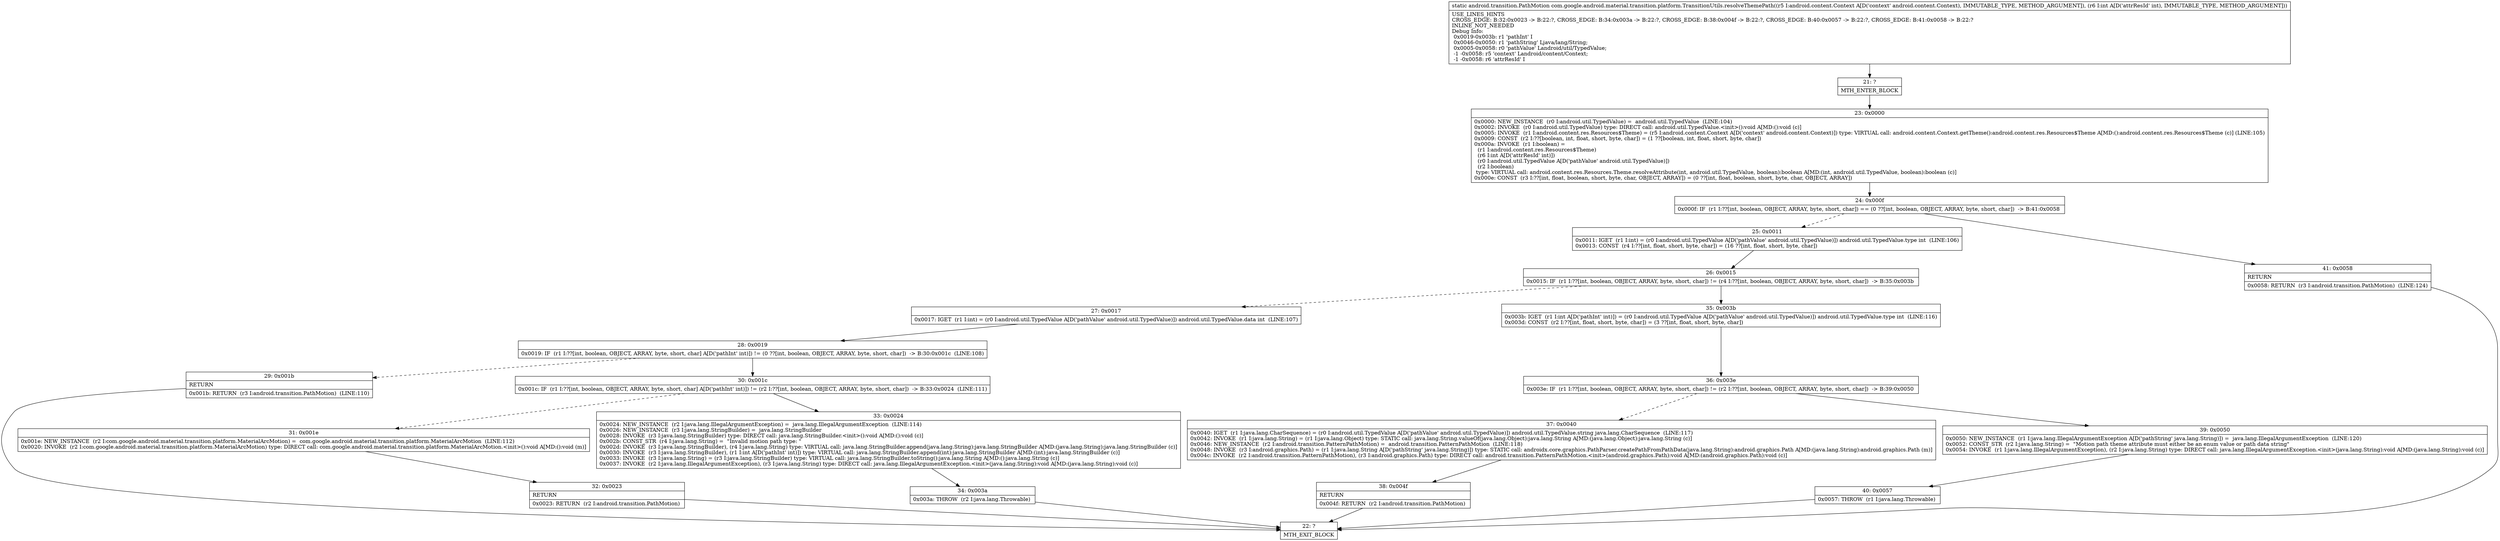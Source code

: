 digraph "CFG forcom.google.android.material.transition.platform.TransitionUtils.resolveThemePath(Landroid\/content\/Context;I)Landroid\/transition\/PathMotion;" {
Node_21 [shape=record,label="{21\:\ ?|MTH_ENTER_BLOCK\l}"];
Node_23 [shape=record,label="{23\:\ 0x0000|0x0000: NEW_INSTANCE  (r0 I:android.util.TypedValue) =  android.util.TypedValue  (LINE:104)\l0x0002: INVOKE  (r0 I:android.util.TypedValue) type: DIRECT call: android.util.TypedValue.\<init\>():void A[MD:():void (c)]\l0x0005: INVOKE  (r1 I:android.content.res.Resources$Theme) = (r5 I:android.content.Context A[D('context' android.content.Context)]) type: VIRTUAL call: android.content.Context.getTheme():android.content.res.Resources$Theme A[MD:():android.content.res.Resources$Theme (c)] (LINE:105)\l0x0009: CONST  (r2 I:??[boolean, int, float, short, byte, char]) = (1 ??[boolean, int, float, short, byte, char]) \l0x000a: INVOKE  (r1 I:boolean) = \l  (r1 I:android.content.res.Resources$Theme)\l  (r6 I:int A[D('attrResId' int)])\l  (r0 I:android.util.TypedValue A[D('pathValue' android.util.TypedValue)])\l  (r2 I:boolean)\l type: VIRTUAL call: android.content.res.Resources.Theme.resolveAttribute(int, android.util.TypedValue, boolean):boolean A[MD:(int, android.util.TypedValue, boolean):boolean (c)]\l0x000e: CONST  (r3 I:??[int, float, boolean, short, byte, char, OBJECT, ARRAY]) = (0 ??[int, float, boolean, short, byte, char, OBJECT, ARRAY]) \l}"];
Node_24 [shape=record,label="{24\:\ 0x000f|0x000f: IF  (r1 I:??[int, boolean, OBJECT, ARRAY, byte, short, char]) == (0 ??[int, boolean, OBJECT, ARRAY, byte, short, char])  \-\> B:41:0x0058 \l}"];
Node_25 [shape=record,label="{25\:\ 0x0011|0x0011: IGET  (r1 I:int) = (r0 I:android.util.TypedValue A[D('pathValue' android.util.TypedValue)]) android.util.TypedValue.type int  (LINE:106)\l0x0013: CONST  (r4 I:??[int, float, short, byte, char]) = (16 ??[int, float, short, byte, char]) \l}"];
Node_26 [shape=record,label="{26\:\ 0x0015|0x0015: IF  (r1 I:??[int, boolean, OBJECT, ARRAY, byte, short, char]) != (r4 I:??[int, boolean, OBJECT, ARRAY, byte, short, char])  \-\> B:35:0x003b \l}"];
Node_27 [shape=record,label="{27\:\ 0x0017|0x0017: IGET  (r1 I:int) = (r0 I:android.util.TypedValue A[D('pathValue' android.util.TypedValue)]) android.util.TypedValue.data int  (LINE:107)\l}"];
Node_28 [shape=record,label="{28\:\ 0x0019|0x0019: IF  (r1 I:??[int, boolean, OBJECT, ARRAY, byte, short, char] A[D('pathInt' int)]) != (0 ??[int, boolean, OBJECT, ARRAY, byte, short, char])  \-\> B:30:0x001c  (LINE:108)\l}"];
Node_29 [shape=record,label="{29\:\ 0x001b|RETURN\l|0x001b: RETURN  (r3 I:android.transition.PathMotion)  (LINE:110)\l}"];
Node_22 [shape=record,label="{22\:\ ?|MTH_EXIT_BLOCK\l}"];
Node_30 [shape=record,label="{30\:\ 0x001c|0x001c: IF  (r1 I:??[int, boolean, OBJECT, ARRAY, byte, short, char] A[D('pathInt' int)]) != (r2 I:??[int, boolean, OBJECT, ARRAY, byte, short, char])  \-\> B:33:0x0024  (LINE:111)\l}"];
Node_31 [shape=record,label="{31\:\ 0x001e|0x001e: NEW_INSTANCE  (r2 I:com.google.android.material.transition.platform.MaterialArcMotion) =  com.google.android.material.transition.platform.MaterialArcMotion  (LINE:112)\l0x0020: INVOKE  (r2 I:com.google.android.material.transition.platform.MaterialArcMotion) type: DIRECT call: com.google.android.material.transition.platform.MaterialArcMotion.\<init\>():void A[MD:():void (m)]\l}"];
Node_32 [shape=record,label="{32\:\ 0x0023|RETURN\l|0x0023: RETURN  (r2 I:android.transition.PathMotion) \l}"];
Node_33 [shape=record,label="{33\:\ 0x0024|0x0024: NEW_INSTANCE  (r2 I:java.lang.IllegalArgumentException) =  java.lang.IllegalArgumentException  (LINE:114)\l0x0026: NEW_INSTANCE  (r3 I:java.lang.StringBuilder) =  java.lang.StringBuilder \l0x0028: INVOKE  (r3 I:java.lang.StringBuilder) type: DIRECT call: java.lang.StringBuilder.\<init\>():void A[MD:():void (c)]\l0x002b: CONST_STR  (r4 I:java.lang.String) =  \"Invalid motion path type: \" \l0x002d: INVOKE  (r3 I:java.lang.StringBuilder), (r4 I:java.lang.String) type: VIRTUAL call: java.lang.StringBuilder.append(java.lang.String):java.lang.StringBuilder A[MD:(java.lang.String):java.lang.StringBuilder (c)]\l0x0030: INVOKE  (r3 I:java.lang.StringBuilder), (r1 I:int A[D('pathInt' int)]) type: VIRTUAL call: java.lang.StringBuilder.append(int):java.lang.StringBuilder A[MD:(int):java.lang.StringBuilder (c)]\l0x0033: INVOKE  (r3 I:java.lang.String) = (r3 I:java.lang.StringBuilder) type: VIRTUAL call: java.lang.StringBuilder.toString():java.lang.String A[MD:():java.lang.String (c)]\l0x0037: INVOKE  (r2 I:java.lang.IllegalArgumentException), (r3 I:java.lang.String) type: DIRECT call: java.lang.IllegalArgumentException.\<init\>(java.lang.String):void A[MD:(java.lang.String):void (c)]\l}"];
Node_34 [shape=record,label="{34\:\ 0x003a|0x003a: THROW  (r2 I:java.lang.Throwable) \l}"];
Node_35 [shape=record,label="{35\:\ 0x003b|0x003b: IGET  (r1 I:int A[D('pathInt' int)]) = (r0 I:android.util.TypedValue A[D('pathValue' android.util.TypedValue)]) android.util.TypedValue.type int  (LINE:116)\l0x003d: CONST  (r2 I:??[int, float, short, byte, char]) = (3 ??[int, float, short, byte, char]) \l}"];
Node_36 [shape=record,label="{36\:\ 0x003e|0x003e: IF  (r1 I:??[int, boolean, OBJECT, ARRAY, byte, short, char]) != (r2 I:??[int, boolean, OBJECT, ARRAY, byte, short, char])  \-\> B:39:0x0050 \l}"];
Node_37 [shape=record,label="{37\:\ 0x0040|0x0040: IGET  (r1 I:java.lang.CharSequence) = (r0 I:android.util.TypedValue A[D('pathValue' android.util.TypedValue)]) android.util.TypedValue.string java.lang.CharSequence  (LINE:117)\l0x0042: INVOKE  (r1 I:java.lang.String) = (r1 I:java.lang.Object) type: STATIC call: java.lang.String.valueOf(java.lang.Object):java.lang.String A[MD:(java.lang.Object):java.lang.String (c)]\l0x0046: NEW_INSTANCE  (r2 I:android.transition.PatternPathMotion) =  android.transition.PatternPathMotion  (LINE:118)\l0x0048: INVOKE  (r3 I:android.graphics.Path) = (r1 I:java.lang.String A[D('pathString' java.lang.String)]) type: STATIC call: androidx.core.graphics.PathParser.createPathFromPathData(java.lang.String):android.graphics.Path A[MD:(java.lang.String):android.graphics.Path (m)]\l0x004c: INVOKE  (r2 I:android.transition.PatternPathMotion), (r3 I:android.graphics.Path) type: DIRECT call: android.transition.PatternPathMotion.\<init\>(android.graphics.Path):void A[MD:(android.graphics.Path):void (c)]\l}"];
Node_38 [shape=record,label="{38\:\ 0x004f|RETURN\l|0x004f: RETURN  (r2 I:android.transition.PathMotion) \l}"];
Node_39 [shape=record,label="{39\:\ 0x0050|0x0050: NEW_INSTANCE  (r1 I:java.lang.IllegalArgumentException A[D('pathString' java.lang.String)]) =  java.lang.IllegalArgumentException  (LINE:120)\l0x0052: CONST_STR  (r2 I:java.lang.String) =  \"Motion path theme attribute must either be an enum value or path data string\" \l0x0054: INVOKE  (r1 I:java.lang.IllegalArgumentException), (r2 I:java.lang.String) type: DIRECT call: java.lang.IllegalArgumentException.\<init\>(java.lang.String):void A[MD:(java.lang.String):void (c)]\l}"];
Node_40 [shape=record,label="{40\:\ 0x0057|0x0057: THROW  (r1 I:java.lang.Throwable) \l}"];
Node_41 [shape=record,label="{41\:\ 0x0058|RETURN\l|0x0058: RETURN  (r3 I:android.transition.PathMotion)  (LINE:124)\l}"];
MethodNode[shape=record,label="{static android.transition.PathMotion com.google.android.material.transition.platform.TransitionUtils.resolveThemePath((r5 I:android.content.Context A[D('context' android.content.Context), IMMUTABLE_TYPE, METHOD_ARGUMENT]), (r6 I:int A[D('attrResId' int), IMMUTABLE_TYPE, METHOD_ARGUMENT]))  | USE_LINES_HINTS\lCROSS_EDGE: B:32:0x0023 \-\> B:22:?, CROSS_EDGE: B:34:0x003a \-\> B:22:?, CROSS_EDGE: B:38:0x004f \-\> B:22:?, CROSS_EDGE: B:40:0x0057 \-\> B:22:?, CROSS_EDGE: B:41:0x0058 \-\> B:22:?\lINLINE_NOT_NEEDED\lDebug Info:\l  0x0019\-0x003b: r1 'pathInt' I\l  0x0046\-0x0050: r1 'pathString' Ljava\/lang\/String;\l  0x0005\-0x0058: r0 'pathValue' Landroid\/util\/TypedValue;\l  \-1 \-0x0058: r5 'context' Landroid\/content\/Context;\l  \-1 \-0x0058: r6 'attrResId' I\l}"];
MethodNode -> Node_21;Node_21 -> Node_23;
Node_23 -> Node_24;
Node_24 -> Node_25[style=dashed];
Node_24 -> Node_41;
Node_25 -> Node_26;
Node_26 -> Node_27[style=dashed];
Node_26 -> Node_35;
Node_27 -> Node_28;
Node_28 -> Node_29[style=dashed];
Node_28 -> Node_30;
Node_29 -> Node_22;
Node_30 -> Node_31[style=dashed];
Node_30 -> Node_33;
Node_31 -> Node_32;
Node_32 -> Node_22;
Node_33 -> Node_34;
Node_34 -> Node_22;
Node_35 -> Node_36;
Node_36 -> Node_37[style=dashed];
Node_36 -> Node_39;
Node_37 -> Node_38;
Node_38 -> Node_22;
Node_39 -> Node_40;
Node_40 -> Node_22;
Node_41 -> Node_22;
}

